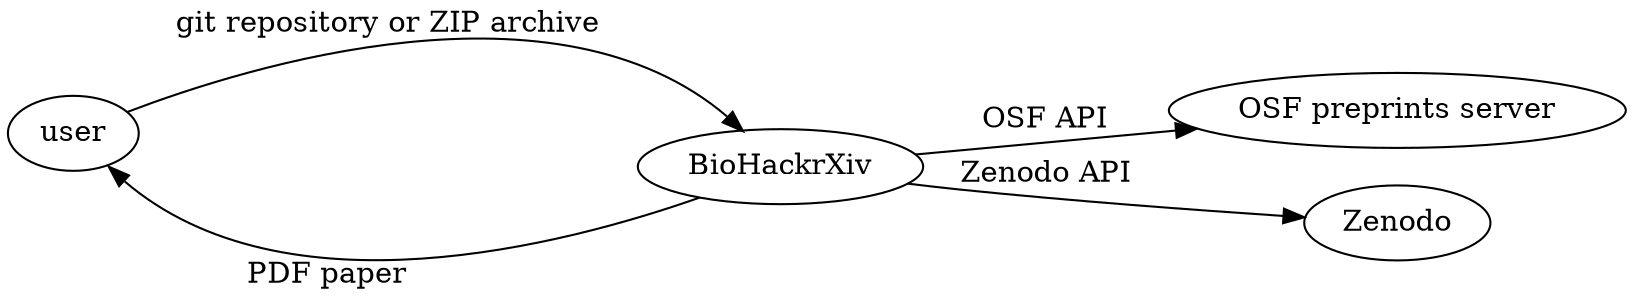 digraph {
        rankdir="LR"
	biohackrxiv [label="BioHackrXiv"]
	osf [label="OSF preprints server"]
        zenodo [label="Zenodo"]
        {rank=min; user}
	user -> biohackrxiv:nw [dir=backward, label="git repository or ZIP archive"]
	biohackrxiv -> user:se [xlabel="PDF paper"]
	biohackrxiv -> osf [label="OSF API"]
        biohackrxiv -> zenodo [label="Zenodo API"]
}
